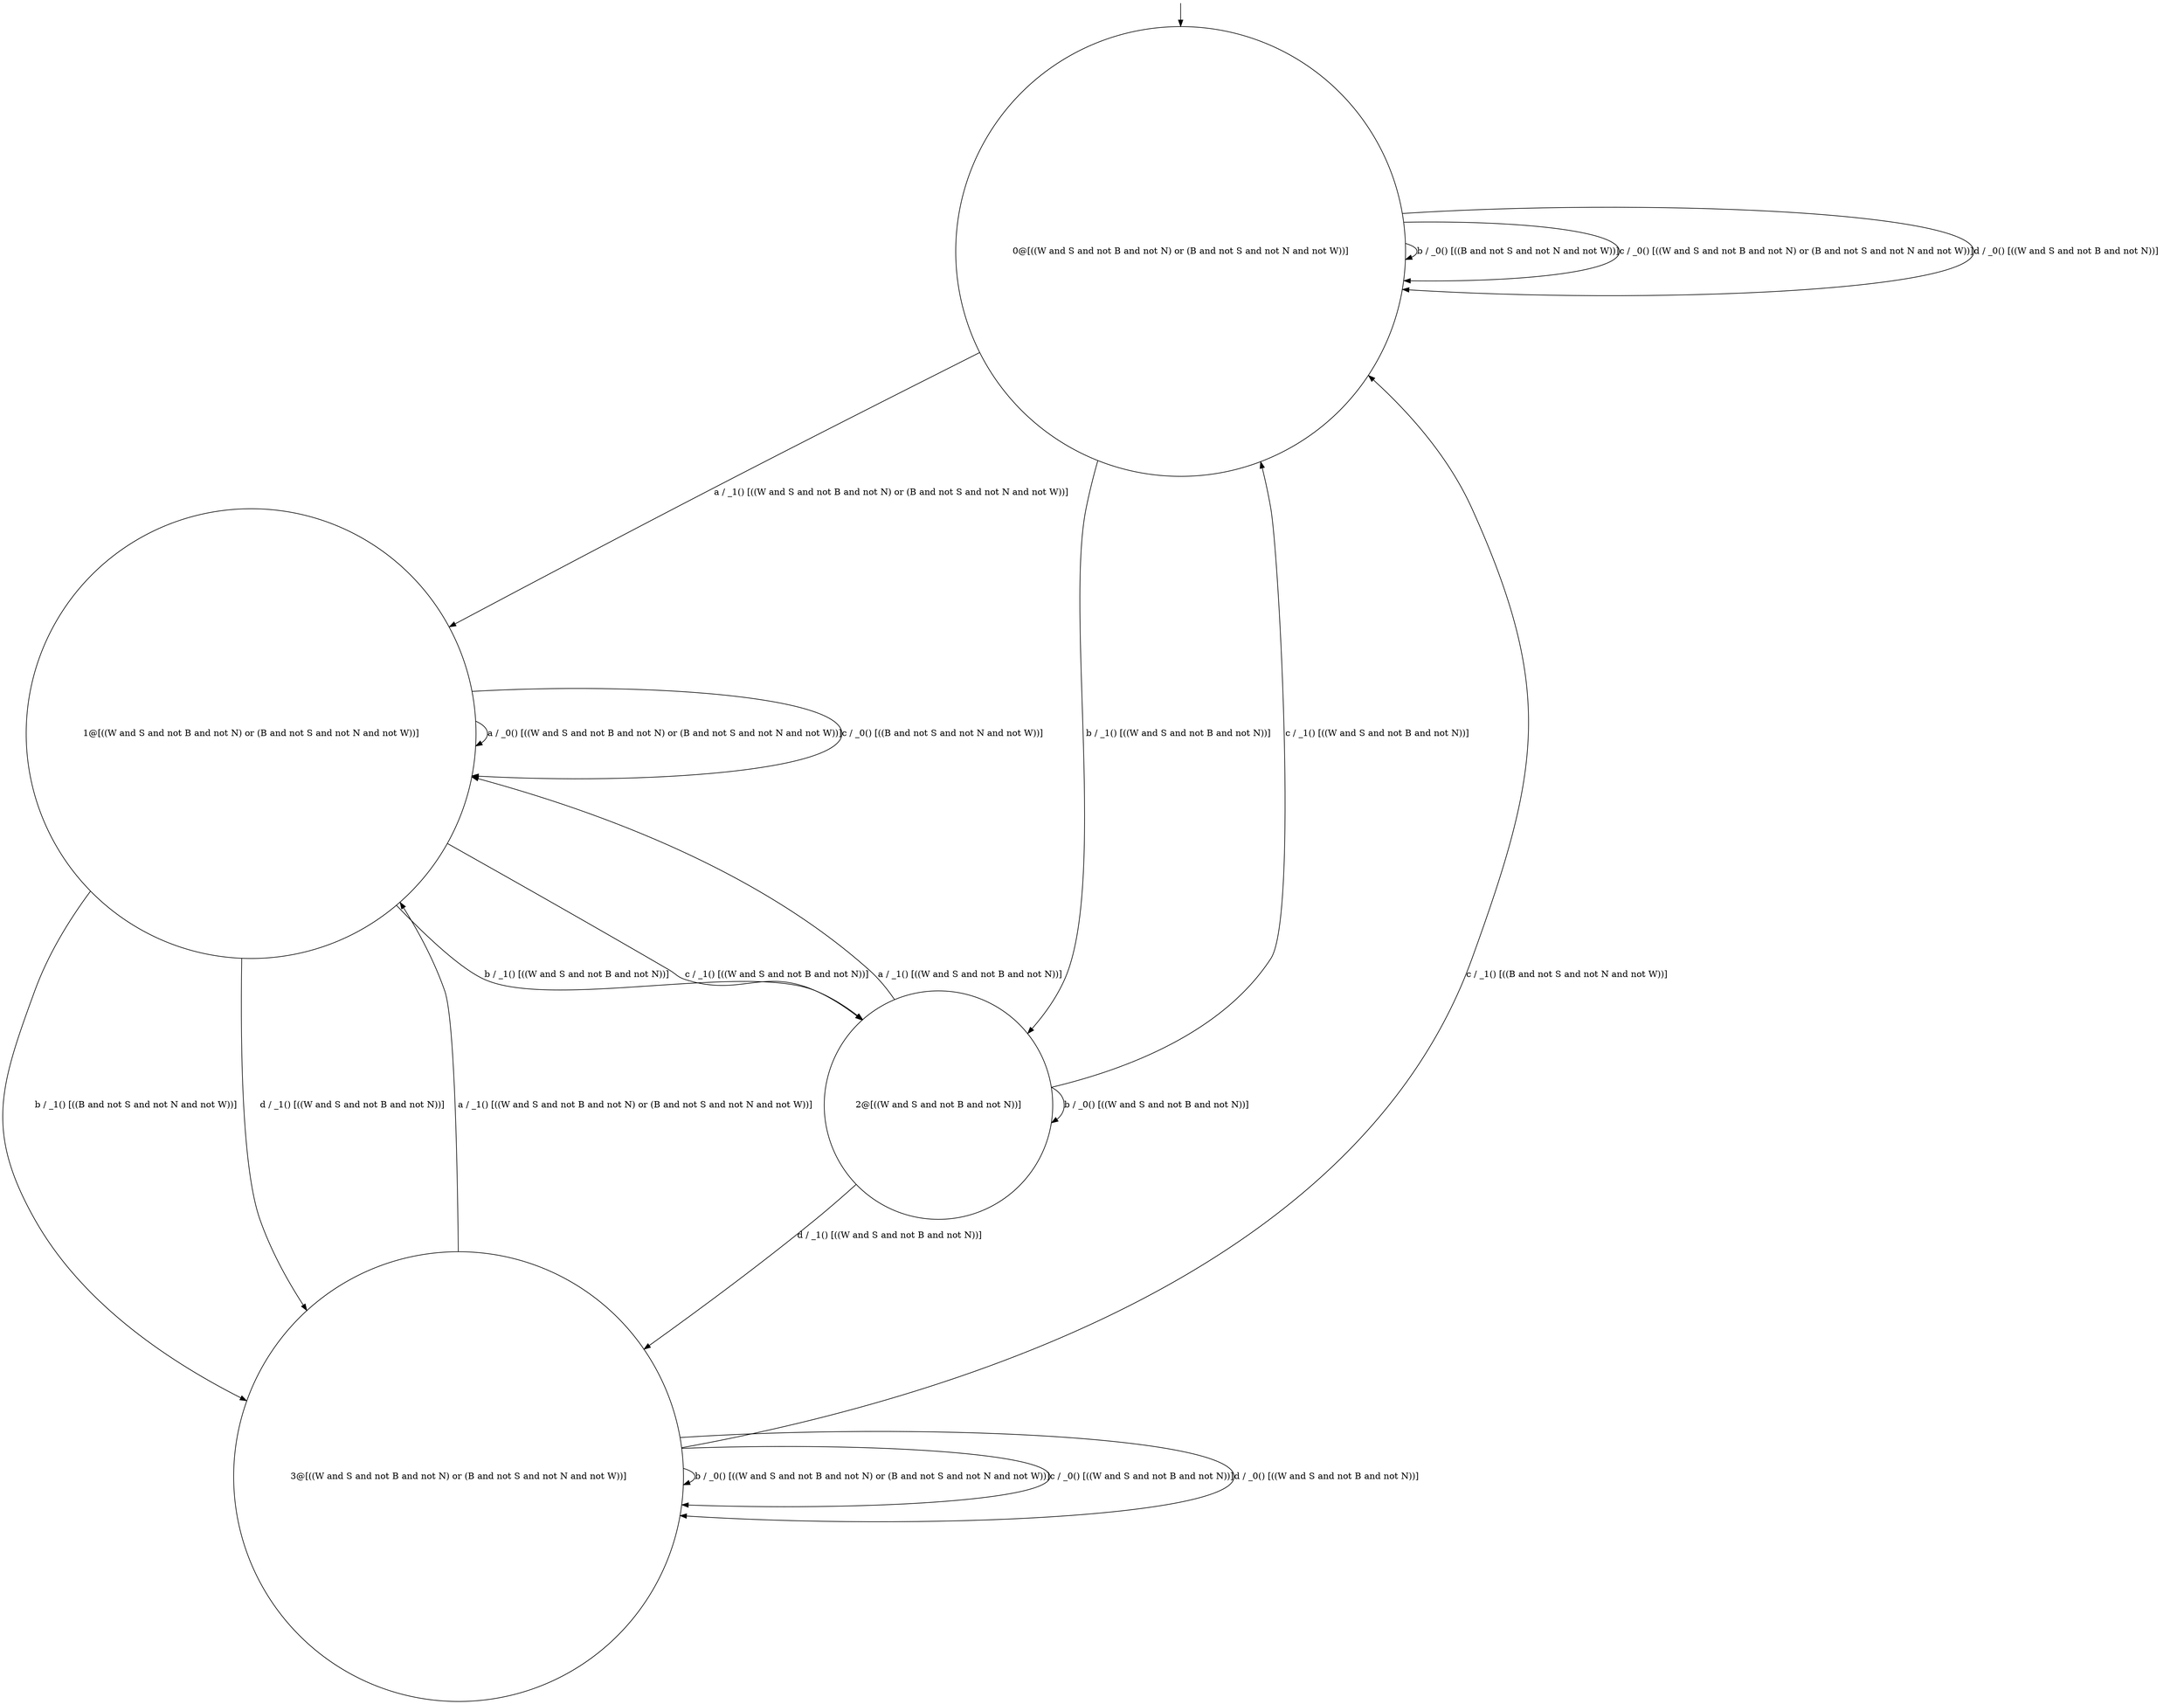 digraph g {
	edge [lblstyle="above, sloped"];
	s0 [shape="circle" label="0@[((W and S and not B and not N) or (B and not S and not N and not W))]"];
	s1 [shape="circle" label="1@[((W and S and not B and not N) or (B and not S and not N and not W))]"];
	s2 [shape="circle" label="2@[((W and S and not B and not N))]"];
	s3 [shape="circle" label="3@[((W and S and not B and not N) or (B and not S and not N and not W))]"];
	s0 -> s1 [label="a / _1() [((W and S and not B and not N) or (B and not S and not N and not W))]"];
	s0 -> s2 [label="b / _1() [((W and S and not B and not N))]"];
	s0 -> s0 [label="b / _0() [((B and not S and not N and not W))]"];
	s0 -> s0 [label="c / _0() [((W and S and not B and not N) or (B and not S and not N and not W))]"];
	s0 -> s0 [label="d / _0() [((W and S and not B and not N))]"];
	s1 -> s1 [label="a / _0() [((W and S and not B and not N) or (B and not S and not N and not W))]"];
	s1 -> s2 [label="b / _1() [((W and S and not B and not N))]"];
	s1 -> s3 [label="b / _1() [((B and not S and not N and not W))]"];
	s1 -> s1 [label="c / _0() [((B and not S and not N and not W))]"];
	s1 -> s2 [label="c / _1() [((W and S and not B and not N))]"];
	s1 -> s3 [label="d / _1() [((W and S and not B and not N))]"];
	s2 -> s1 [label="a / _1() [((W and S and not B and not N))]"];
	s2 -> s2 [label="b / _0() [((W and S and not B and not N))]"];
	s2 -> s0 [label="c / _1() [((W and S and not B and not N))]"];
	s2 -> s3 [label="d / _1() [((W and S and not B and not N))]"];
	s3 -> s1 [label="a / _1() [((W and S and not B and not N) or (B and not S and not N and not W))]"];
	s3 -> s3 [label="b / _0() [((W and S and not B and not N) or (B and not S and not N and not W))]"];
	s3 -> s0 [label="c / _1() [((B and not S and not N and not W))]"];
	s3 -> s3 [label="c / _0() [((W and S and not B and not N))]"];
	s3 -> s3 [label="d / _0() [((W and S and not B and not N))]"];
	__start0 [label="" shape="none" width="0" height="0"];
	__start0 -> s0;
}